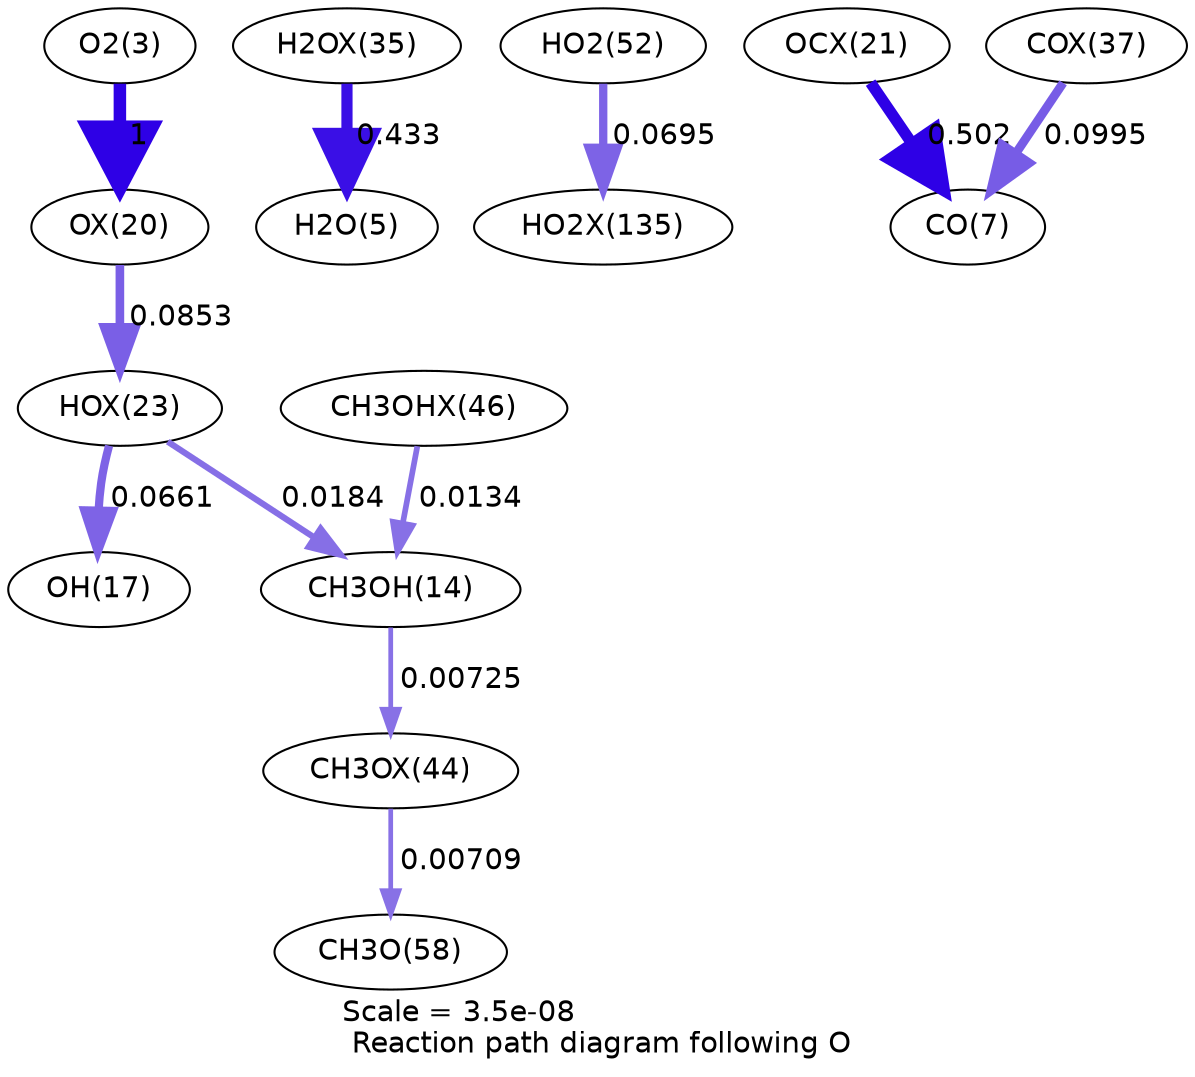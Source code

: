 digraph reaction_paths {
center=1;
s5 -> s44[fontname="Helvetica", penwidth=6, arrowsize=3, color="0.7, 1.5, 0.9"
, label=" 1"];
s44 -> s47[fontname="Helvetica", penwidth=4.14, arrowsize=2.07, color="0.7, 0.585, 0.9"
, label=" 0.0853"];
s47 -> s16[fontname="Helvetica", penwidth=2.98, arrowsize=1.49, color="0.7, 0.518, 0.9"
, label=" 0.0184"];
s47 -> s19[fontname="Helvetica", penwidth=3.95, arrowsize=1.97, color="0.7, 0.566, 0.9"
, label=" 0.0661"];
s61 -> s16[fontname="Helvetica", penwidth=2.74, arrowsize=1.37, color="0.7, 0.513, 0.9"
, label=" 0.0134"];
s16 -> s59[fontname="Helvetica", penwidth=2.28, arrowsize=1.14, color="0.7, 0.507, 0.9"
, label=" 0.00725"];
s53 -> s7[fontname="Helvetica", penwidth=5.37, arrowsize=2.68, color="0.7, 0.933, 0.9"
, label=" 0.433"];
s59 -> s24[fontname="Helvetica", penwidth=2.26, arrowsize=1.13, color="0.7, 0.507, 0.9"
, label=" 0.00709"];
s21 -> s66[fontname="Helvetica", penwidth=3.99, arrowsize=1.99, color="0.7, 0.569, 0.9"
, label=" 0.0695"];
s45 -> s9[fontname="Helvetica", penwidth=5.48, arrowsize=2.74, color="0.7, 1, 0.9"
, label=" 0.502"];
s55 -> s9[fontname="Helvetica", penwidth=4.26, arrowsize=2.13, color="0.7, 0.6, 0.9"
, label=" 0.0995"];
s5 [ fontname="Helvetica", label="O2(3)"];
s7 [ fontname="Helvetica", label="H2O(5)"];
s9 [ fontname="Helvetica", label="CO(7)"];
s16 [ fontname="Helvetica", label="CH3OH(14)"];
s19 [ fontname="Helvetica", label="OH(17)"];
s21 [ fontname="Helvetica", label="HO2(52)"];
s24 [ fontname="Helvetica", label="CH3O(58)"];
s44 [ fontname="Helvetica", label="OX(20)"];
s45 [ fontname="Helvetica", label="OCX(21)"];
s47 [ fontname="Helvetica", label="HOX(23)"];
s53 [ fontname="Helvetica", label="H2OX(35)"];
s55 [ fontname="Helvetica", label="COX(37)"];
s59 [ fontname="Helvetica", label="CH3OX(44)"];
s61 [ fontname="Helvetica", label="CH3OHX(46)"];
s66 [ fontname="Helvetica", label="HO2X(135)"];
 label = "Scale = 3.5e-08\l Reaction path diagram following O";
 fontname = "Helvetica";
}
